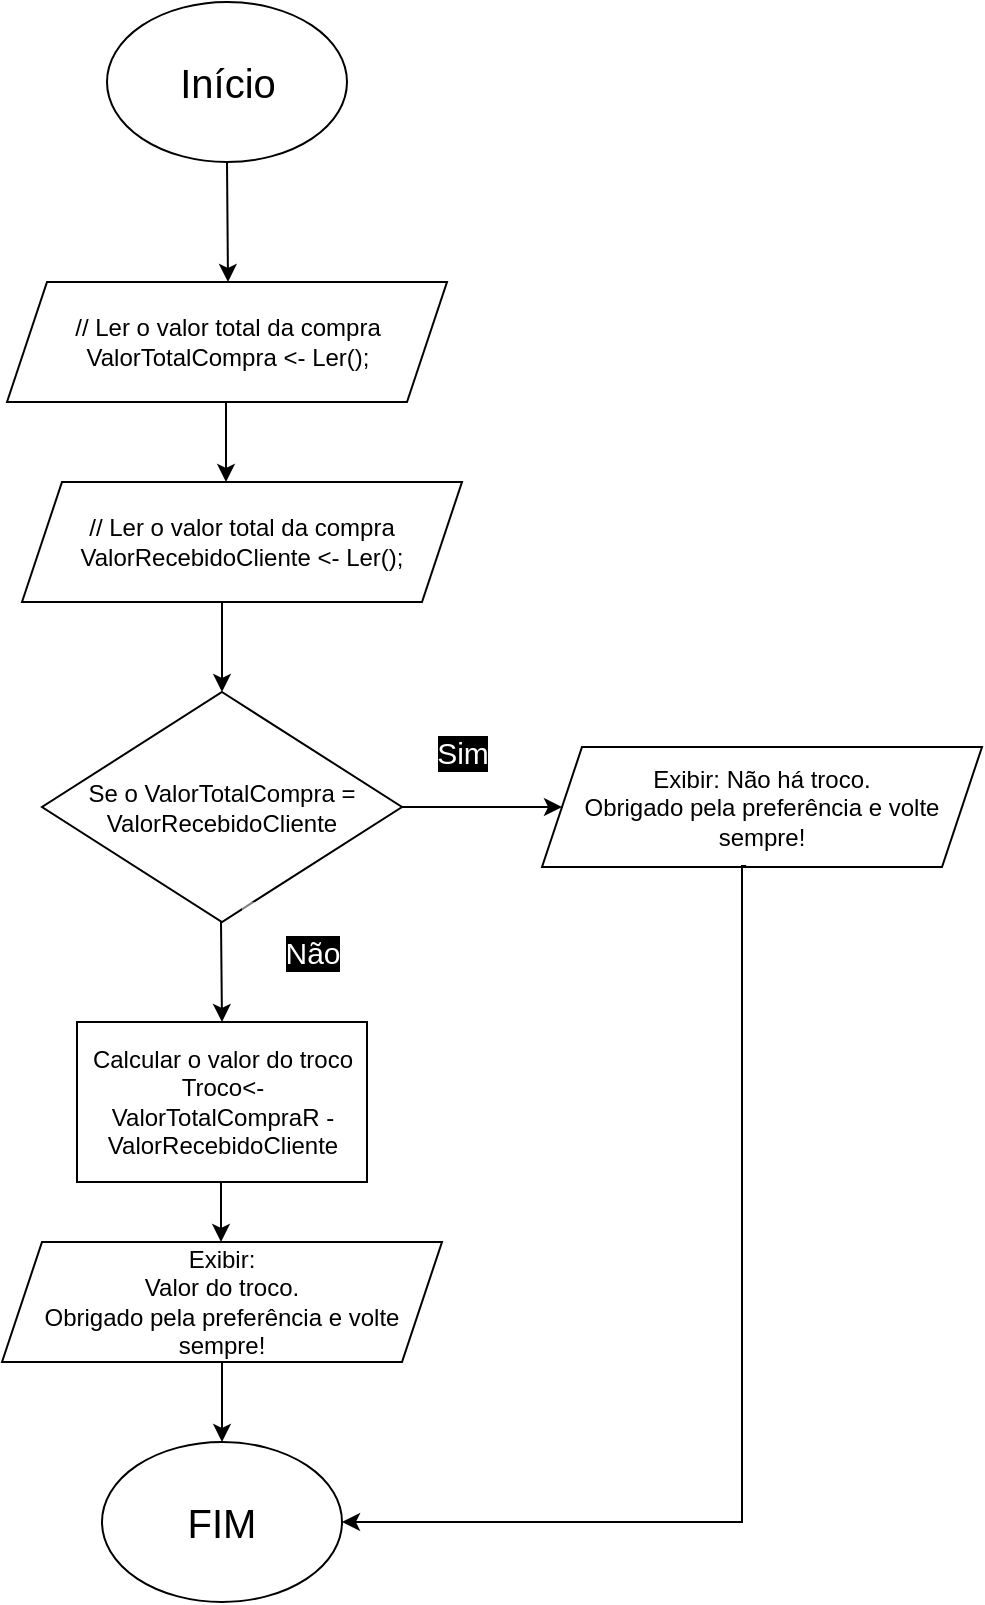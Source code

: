 <mxfile version="21.3.7" type="github">
  <diagram name="Página-1" id="r2xQb5WZQAOj9Y9dfqR0">
    <mxGraphModel dx="874" dy="862" grid="1" gridSize="10" guides="1" tooltips="1" connect="1" arrows="1" fold="1" page="0" pageScale="1" pageWidth="827" pageHeight="1169" math="0" shadow="0">
      <root>
        <mxCell id="0" />
        <mxCell id="1" parent="0" />
        <mxCell id="rkdmeyJ-gslSqDaO4jJ8-1" value="&lt;font style=&quot;font-size: 20px;&quot;&gt;Início&lt;/font&gt;" style="ellipse;whiteSpace=wrap;html=1;" vertex="1" parent="1">
          <mxGeometry x="342.5" y="-120" width="120" height="80" as="geometry" />
        </mxCell>
        <mxCell id="rkdmeyJ-gslSqDaO4jJ8-3" value="// Ler o valor total da compra&lt;br&gt;ValorTotalCompra &amp;lt;- Ler();" style="shape=parallelogram;perimeter=parallelogramPerimeter;whiteSpace=wrap;html=1;fixedSize=1;" vertex="1" parent="1">
          <mxGeometry x="292.5" y="20" width="220" height="60" as="geometry" />
        </mxCell>
        <mxCell id="rkdmeyJ-gslSqDaO4jJ8-4" value="Se o ValorTotalCompra = ValorRecebidoCliente" style="rhombus;whiteSpace=wrap;html=1;" vertex="1" parent="1">
          <mxGeometry x="310" y="225" width="180" height="115" as="geometry" />
        </mxCell>
        <mxCell id="rkdmeyJ-gslSqDaO4jJ8-10" value="" style="endArrow=classic;html=1;rounded=0;exitX=0.5;exitY=1;exitDx=0;exitDy=0;" edge="1" parent="1">
          <mxGeometry width="50" height="50" relative="1" as="geometry">
            <mxPoint x="402" y="80" as="sourcePoint" />
            <mxPoint x="402" y="120" as="targetPoint" />
            <Array as="points" />
          </mxGeometry>
        </mxCell>
        <mxCell id="rkdmeyJ-gslSqDaO4jJ8-15" value="" style="endArrow=classic;html=1;rounded=0;exitX=0.5;exitY=1;exitDx=0;exitDy=0;" edge="1" parent="1" source="rkdmeyJ-gslSqDaO4jJ8-1">
          <mxGeometry width="50" height="50" relative="1" as="geometry">
            <mxPoint x="399" y="80" as="sourcePoint" />
            <mxPoint x="403" y="20" as="targetPoint" />
            <Array as="points" />
          </mxGeometry>
        </mxCell>
        <mxCell id="rkdmeyJ-gslSqDaO4jJ8-17" value="" style="endArrow=classic;html=1;rounded=0;exitX=1;exitY=0.5;exitDx=0;exitDy=0;entryX=0;entryY=0.5;entryDx=0;entryDy=0;" edge="1" parent="1" source="rkdmeyJ-gslSqDaO4jJ8-4" target="rkdmeyJ-gslSqDaO4jJ8-28">
          <mxGeometry width="50" height="50" relative="1" as="geometry">
            <mxPoint x="520" y="240" as="sourcePoint" />
            <mxPoint x="540" y="283" as="targetPoint" />
            <Array as="points" />
          </mxGeometry>
        </mxCell>
        <mxCell id="rkdmeyJ-gslSqDaO4jJ8-19" value="Sim" style="rounded=0;html=1;strokeWidth=1;opacity=50;strokeColor=none;fillColor=#FFFFFF;fontColor=#ffffff;labelBackgroundColor=#000000;fontSize=15;" vertex="1" parent="1">
          <mxGeometry x="490" y="230" width="60" height="50" as="geometry" />
        </mxCell>
        <mxCell id="rkdmeyJ-gslSqDaO4jJ8-21" value="" style="endArrow=classic;html=1;rounded=0;exitX=0.5;exitY=1;exitDx=0;exitDy=0;entryX=0.5;entryY=0;entryDx=0;entryDy=0;" edge="1" parent="1" target="rkdmeyJ-gslSqDaO4jJ8-25">
          <mxGeometry width="50" height="50" relative="1" as="geometry">
            <mxPoint x="399.5" y="340" as="sourcePoint" />
            <mxPoint x="399.5" y="380" as="targetPoint" />
            <Array as="points" />
          </mxGeometry>
        </mxCell>
        <mxCell id="rkdmeyJ-gslSqDaO4jJ8-22" value="Não" style="rounded=0;html=1;strokeWidth=1;opacity=50;strokeColor=none;fillColor=#FFFFFF;fontColor=#ffffff;labelBackgroundColor=#000000;fontSize=15;" vertex="1" parent="1">
          <mxGeometry x="410" y="330" width="70" height="50" as="geometry" />
        </mxCell>
        <mxCell id="rkdmeyJ-gslSqDaO4jJ8-23" style="edgeStyle=orthogonalEdgeStyle;rounded=0;orthogonalLoop=1;jettySize=auto;html=1;exitX=0.5;exitY=1;exitDx=0;exitDy=0;" edge="1" parent="1" source="rkdmeyJ-gslSqDaO4jJ8-4" target="rkdmeyJ-gslSqDaO4jJ8-4">
          <mxGeometry relative="1" as="geometry" />
        </mxCell>
        <mxCell id="rkdmeyJ-gslSqDaO4jJ8-24" value="" style="endArrow=classic;html=1;rounded=0;exitX=0.5;exitY=1;exitDx=0;exitDy=0;" edge="1" parent="1">
          <mxGeometry width="50" height="50" relative="1" as="geometry">
            <mxPoint x="399.5" y="460" as="sourcePoint" />
            <mxPoint x="399.5" y="500" as="targetPoint" />
            <Array as="points" />
          </mxGeometry>
        </mxCell>
        <mxCell id="rkdmeyJ-gslSqDaO4jJ8-25" value="Calcular o valor do troco&lt;br&gt;Troco&amp;lt;- ValorTotalCompraR - ValorRecebidoCliente" style="rounded=0;whiteSpace=wrap;html=1;" vertex="1" parent="1">
          <mxGeometry x="327.5" y="390" width="145" height="80" as="geometry" />
        </mxCell>
        <mxCell id="rkdmeyJ-gslSqDaO4jJ8-28" value="Exibir: Não há troco.&lt;br style=&quot;border-color: var(--border-color);&quot;&gt;Obrigado pela preferência e volte sempre!" style="shape=parallelogram;perimeter=parallelogramPerimeter;whiteSpace=wrap;html=1;fixedSize=1;" vertex="1" parent="1">
          <mxGeometry x="560" y="252.5" width="220" height="60" as="geometry" />
        </mxCell>
        <mxCell id="rkdmeyJ-gslSqDaO4jJ8-35" value="" style="edgeStyle=orthogonalEdgeStyle;rounded=0;orthogonalLoop=1;jettySize=auto;html=1;" edge="1" parent="1" source="rkdmeyJ-gslSqDaO4jJ8-29" target="rkdmeyJ-gslSqDaO4jJ8-33">
          <mxGeometry relative="1" as="geometry" />
        </mxCell>
        <mxCell id="rkdmeyJ-gslSqDaO4jJ8-29" value="Exibir:&lt;br&gt;Valor do troco.&lt;br style=&quot;border-color: var(--border-color);&quot;&gt;Obrigado pela preferência e volte sempre!" style="shape=parallelogram;perimeter=parallelogramPerimeter;whiteSpace=wrap;html=1;fixedSize=1;" vertex="1" parent="1">
          <mxGeometry x="290" y="500" width="220" height="60" as="geometry" />
        </mxCell>
        <mxCell id="rkdmeyJ-gslSqDaO4jJ8-33" value="&lt;span style=&quot;font-size: 20px;&quot;&gt;FIM&lt;br&gt;&lt;/span&gt;" style="ellipse;whiteSpace=wrap;html=1;" vertex="1" parent="1">
          <mxGeometry x="340" y="600" width="120" height="80" as="geometry" />
        </mxCell>
        <mxCell id="rkdmeyJ-gslSqDaO4jJ8-36" value="" style="edgeStyle=orthogonalEdgeStyle;rounded=0;orthogonalLoop=1;jettySize=auto;html=1;entryX=1;entryY=0.5;entryDx=0;entryDy=0;exitX=0.464;exitY=0.992;exitDx=0;exitDy=0;exitPerimeter=0;" edge="1" parent="1" source="rkdmeyJ-gslSqDaO4jJ8-28" target="rkdmeyJ-gslSqDaO4jJ8-33">
          <mxGeometry relative="1" as="geometry">
            <mxPoint x="660" y="320" as="sourcePoint" />
            <mxPoint x="550" y="760" as="targetPoint" />
            <Array as="points">
              <mxPoint x="660" y="312" />
              <mxPoint x="660" y="640" />
            </Array>
          </mxGeometry>
        </mxCell>
        <mxCell id="rkdmeyJ-gslSqDaO4jJ8-39" value="" style="edgeStyle=orthogonalEdgeStyle;rounded=0;orthogonalLoop=1;jettySize=auto;html=1;" edge="1" parent="1" source="rkdmeyJ-gslSqDaO4jJ8-38" target="rkdmeyJ-gslSqDaO4jJ8-4">
          <mxGeometry relative="1" as="geometry">
            <Array as="points">
              <mxPoint x="400" y="190" />
              <mxPoint x="400" y="190" />
            </Array>
          </mxGeometry>
        </mxCell>
        <mxCell id="rkdmeyJ-gslSqDaO4jJ8-38" value="// Ler o valor total da compra&lt;br&gt;ValorRecebidoCliente &amp;lt;- Ler();" style="shape=parallelogram;perimeter=parallelogramPerimeter;whiteSpace=wrap;html=1;fixedSize=1;" vertex="1" parent="1">
          <mxGeometry x="300" y="120" width="220" height="60" as="geometry" />
        </mxCell>
      </root>
    </mxGraphModel>
  </diagram>
</mxfile>
